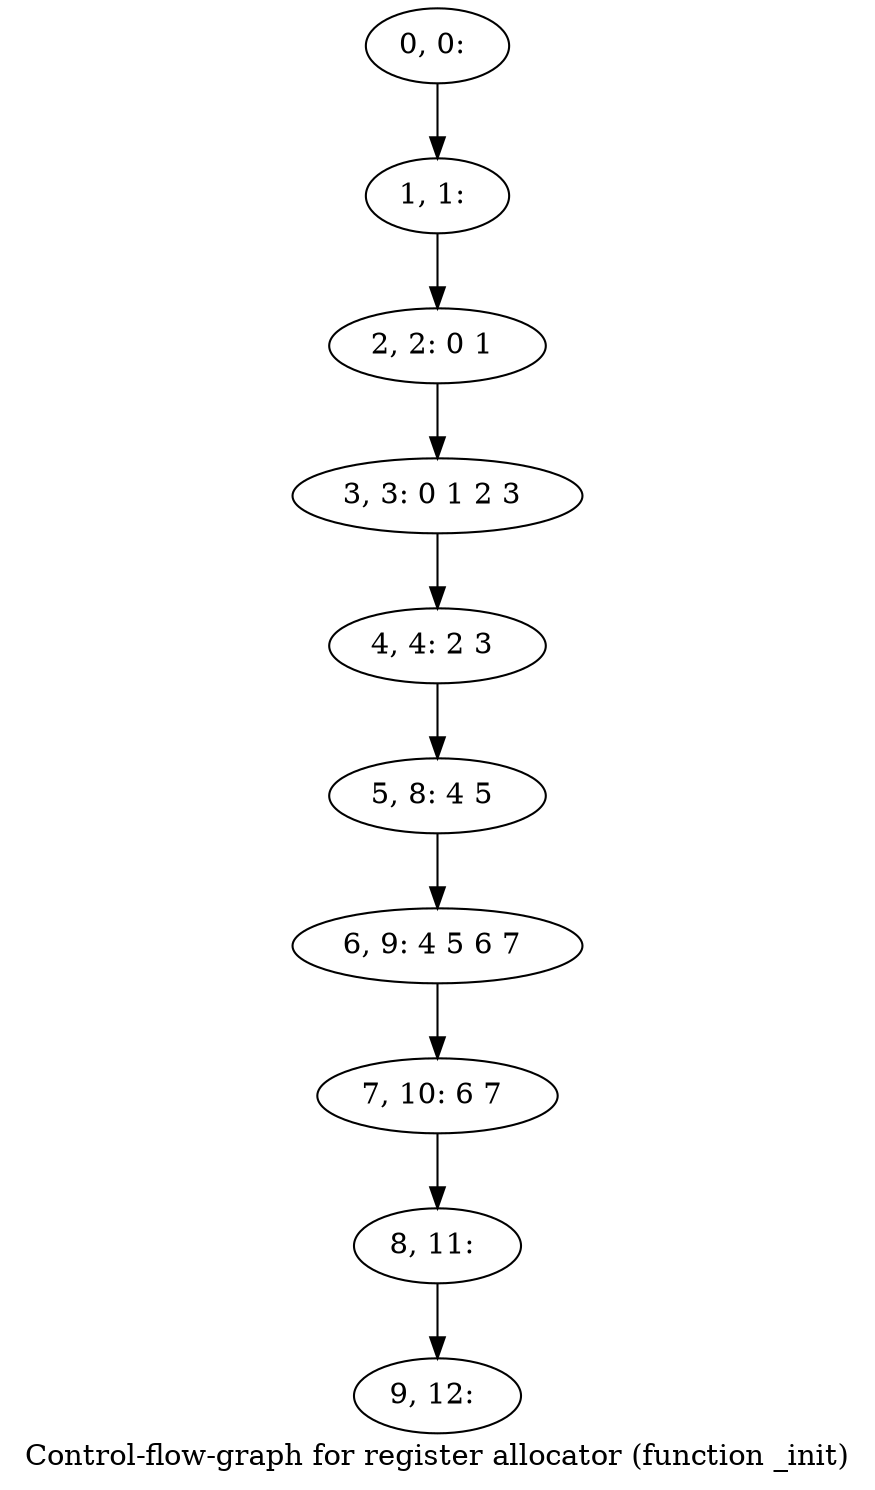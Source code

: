 digraph G {
graph [label="Control-flow-graph for register allocator (function _init)"]
0[label="0, 0: "];
1[label="1, 1: "];
2[label="2, 2: 0 1 "];
3[label="3, 3: 0 1 2 3 "];
4[label="4, 4: 2 3 "];
5[label="5, 8: 4 5 "];
6[label="6, 9: 4 5 6 7 "];
7[label="7, 10: 6 7 "];
8[label="8, 11: "];
9[label="9, 12: "];
0->1 ;
1->2 ;
2->3 ;
3->4 ;
4->5 ;
5->6 ;
6->7 ;
7->8 ;
8->9 ;
}
